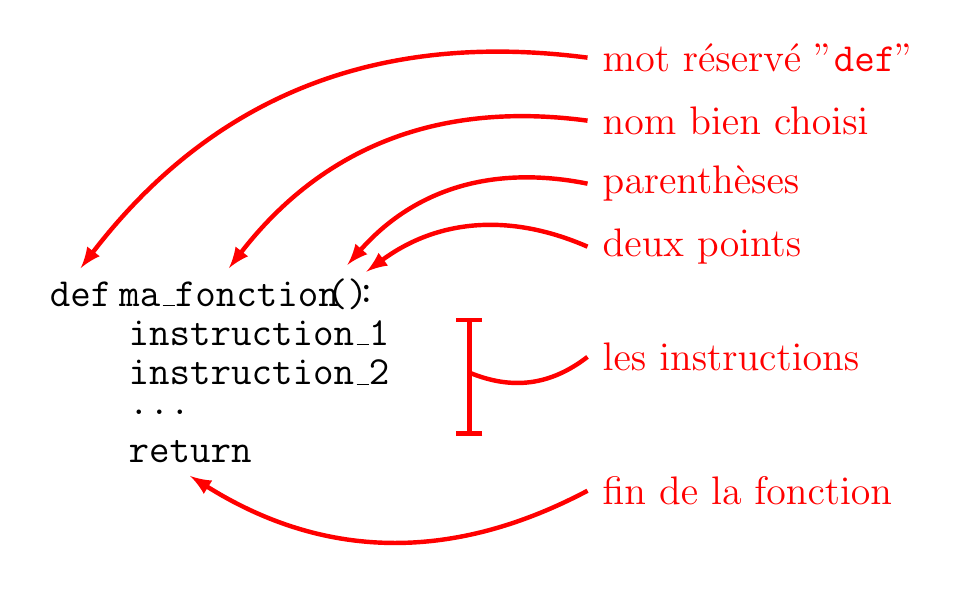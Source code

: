 \usetikzlibrary{positioning}
\begin{tikzpicture}[scale=1, every node/.style={transform shape}]
\Large
\node[right] (A) at (0,0) {\texttt{def}};
\node[right,right=-0.5em of A] (B) {\texttt{ma\_fonction}};
\node[right,right=-1em of B] (C)  {\texttt{()}};
\node[right,right=-1em of C] (D) {\texttt{:}};

\node[right] (E) at (1,-0.5) {\texttt{instruction\_1}};
\node[right] at (1,-1) {\texttt{instruction\_2}};
\node[right] at (1,-1.5) {\texttt{...}};
\node[right] (F) at (1,-2) {\texttt{return}};

 \draw[<-,>=latex,ultra thick, red]  (A.north) to[bend left] (7,3) node[right] {mot r\'eserv\'e "\texttt{def}"};
 \draw[<-,>=latex,ultra thick, red]  (B.north) to[bend left] (7,2.2) node[right] {nom bien choisi};
 \draw[<-,>=latex,ultra thick, red]  (C.north) to[bend left] (7,1.4) node[right] {parenth\`eses};
 \draw[<-,>=latex,ultra thick, red]  (D.north) to[bend left] (7,0.6) node[right] {deux points};

 \draw[|-|,ultra thick, red] (5.5,-0.3)--++(0,-1.5);
 \draw[ultra thick, red]  (5.5,-1) to[bend right] (7,-0.8) node[right] {les instructions};

 \draw[<-,>=latex,ultra thick, red]    (F.south)  to[bend right] (7,-2.5) node[right] {fin de la fonction};

\end{tikzpicture}
